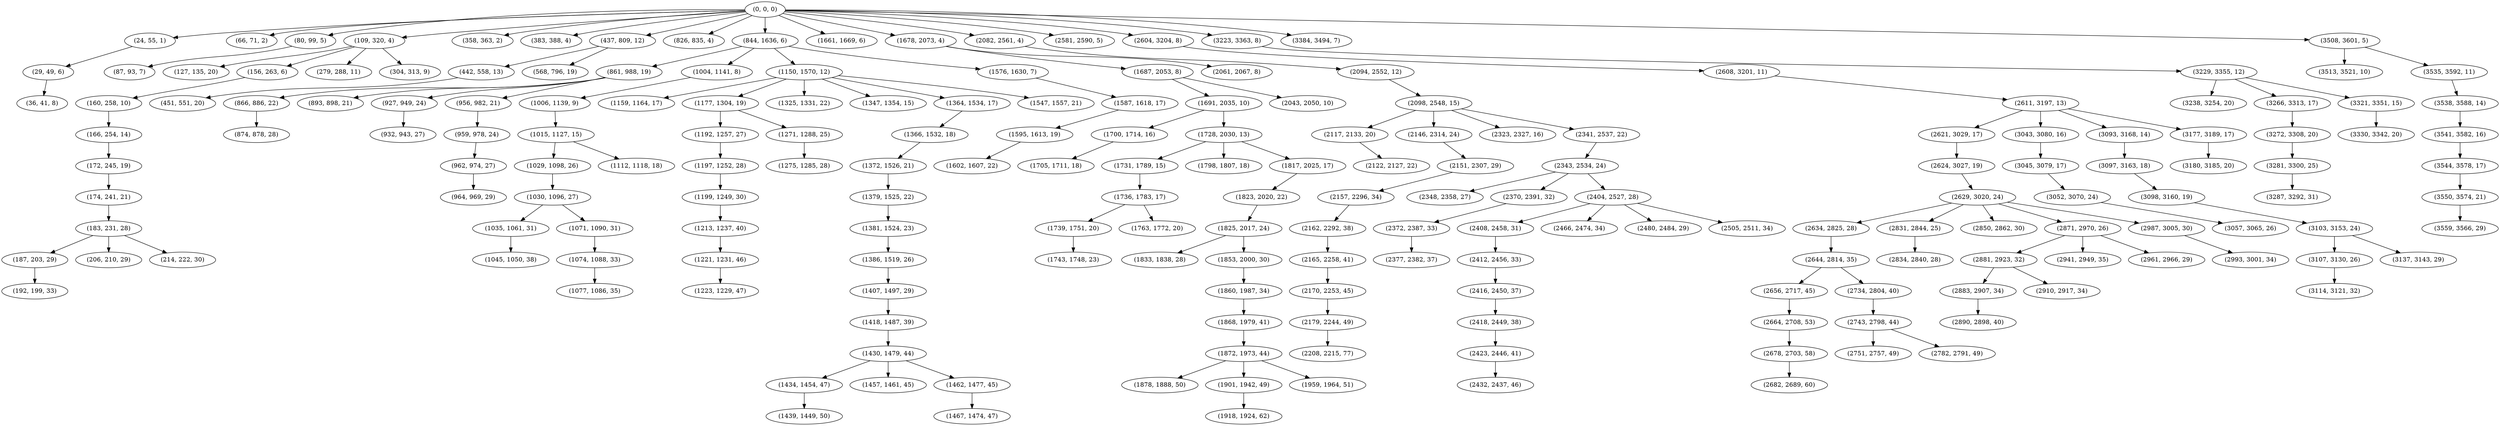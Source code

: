 digraph tree {
    "(0, 0, 0)";
    "(24, 55, 1)";
    "(29, 49, 6)";
    "(36, 41, 8)";
    "(66, 71, 2)";
    "(80, 99, 5)";
    "(87, 93, 7)";
    "(109, 320, 4)";
    "(127, 135, 20)";
    "(156, 263, 6)";
    "(160, 258, 10)";
    "(166, 254, 14)";
    "(172, 245, 19)";
    "(174, 241, 21)";
    "(183, 231, 28)";
    "(187, 203, 29)";
    "(192, 199, 33)";
    "(206, 210, 29)";
    "(214, 222, 30)";
    "(279, 288, 11)";
    "(304, 313, 9)";
    "(358, 363, 2)";
    "(383, 388, 4)";
    "(437, 809, 12)";
    "(442, 558, 13)";
    "(451, 551, 20)";
    "(568, 796, 19)";
    "(826, 835, 4)";
    "(844, 1636, 6)";
    "(861, 988, 19)";
    "(866, 886, 22)";
    "(874, 878, 28)";
    "(893, 898, 21)";
    "(927, 949, 24)";
    "(932, 943, 27)";
    "(956, 982, 21)";
    "(959, 978, 24)";
    "(962, 974, 27)";
    "(964, 969, 29)";
    "(1004, 1141, 8)";
    "(1006, 1139, 9)";
    "(1015, 1127, 15)";
    "(1029, 1098, 26)";
    "(1030, 1096, 27)";
    "(1035, 1061, 31)";
    "(1045, 1050, 38)";
    "(1071, 1090, 31)";
    "(1074, 1088, 33)";
    "(1077, 1086, 35)";
    "(1112, 1118, 18)";
    "(1150, 1570, 12)";
    "(1159, 1164, 17)";
    "(1177, 1304, 19)";
    "(1192, 1257, 27)";
    "(1197, 1252, 28)";
    "(1199, 1249, 30)";
    "(1213, 1237, 40)";
    "(1221, 1231, 46)";
    "(1223, 1229, 47)";
    "(1271, 1288, 25)";
    "(1275, 1285, 28)";
    "(1325, 1331, 22)";
    "(1347, 1354, 15)";
    "(1364, 1534, 17)";
    "(1366, 1532, 18)";
    "(1372, 1526, 21)";
    "(1379, 1525, 22)";
    "(1381, 1524, 23)";
    "(1386, 1519, 26)";
    "(1407, 1497, 29)";
    "(1418, 1487, 39)";
    "(1430, 1479, 44)";
    "(1434, 1454, 47)";
    "(1439, 1449, 50)";
    "(1457, 1461, 45)";
    "(1462, 1477, 45)";
    "(1467, 1474, 47)";
    "(1547, 1557, 21)";
    "(1576, 1630, 7)";
    "(1587, 1618, 17)";
    "(1595, 1613, 19)";
    "(1602, 1607, 22)";
    "(1661, 1669, 6)";
    "(1678, 2073, 4)";
    "(1687, 2053, 8)";
    "(1691, 2035, 10)";
    "(1700, 1714, 16)";
    "(1705, 1711, 18)";
    "(1728, 2030, 13)";
    "(1731, 1789, 15)";
    "(1736, 1783, 17)";
    "(1739, 1751, 20)";
    "(1743, 1748, 23)";
    "(1763, 1772, 20)";
    "(1798, 1807, 18)";
    "(1817, 2025, 17)";
    "(1823, 2020, 22)";
    "(1825, 2017, 24)";
    "(1833, 1838, 28)";
    "(1853, 2000, 30)";
    "(1860, 1987, 34)";
    "(1868, 1979, 41)";
    "(1872, 1973, 44)";
    "(1878, 1888, 50)";
    "(1901, 1942, 49)";
    "(1918, 1924, 62)";
    "(1959, 1964, 51)";
    "(2043, 2050, 10)";
    "(2061, 2067, 8)";
    "(2082, 2561, 4)";
    "(2094, 2552, 12)";
    "(2098, 2548, 15)";
    "(2117, 2133, 20)";
    "(2122, 2127, 22)";
    "(2146, 2314, 24)";
    "(2151, 2307, 29)";
    "(2157, 2296, 34)";
    "(2162, 2292, 38)";
    "(2165, 2258, 41)";
    "(2170, 2253, 45)";
    "(2179, 2244, 49)";
    "(2208, 2215, 77)";
    "(2323, 2327, 16)";
    "(2341, 2537, 22)";
    "(2343, 2534, 24)";
    "(2348, 2358, 27)";
    "(2370, 2391, 32)";
    "(2372, 2387, 33)";
    "(2377, 2382, 37)";
    "(2404, 2527, 28)";
    "(2408, 2458, 31)";
    "(2412, 2456, 33)";
    "(2416, 2450, 37)";
    "(2418, 2449, 38)";
    "(2423, 2446, 41)";
    "(2432, 2437, 46)";
    "(2466, 2474, 34)";
    "(2480, 2484, 29)";
    "(2505, 2511, 34)";
    "(2581, 2590, 5)";
    "(2604, 3204, 8)";
    "(2608, 3201, 11)";
    "(2611, 3197, 13)";
    "(2621, 3029, 17)";
    "(2624, 3027, 19)";
    "(2629, 3020, 24)";
    "(2634, 2825, 28)";
    "(2644, 2814, 35)";
    "(2656, 2717, 45)";
    "(2664, 2708, 53)";
    "(2678, 2703, 58)";
    "(2682, 2689, 60)";
    "(2734, 2804, 40)";
    "(2743, 2798, 44)";
    "(2751, 2757, 49)";
    "(2782, 2791, 49)";
    "(2831, 2844, 25)";
    "(2834, 2840, 28)";
    "(2850, 2862, 30)";
    "(2871, 2970, 26)";
    "(2881, 2923, 32)";
    "(2883, 2907, 34)";
    "(2890, 2898, 40)";
    "(2910, 2917, 34)";
    "(2941, 2949, 35)";
    "(2961, 2966, 29)";
    "(2987, 3005, 30)";
    "(2993, 3001, 34)";
    "(3043, 3080, 16)";
    "(3045, 3079, 17)";
    "(3052, 3070, 24)";
    "(3057, 3065, 26)";
    "(3093, 3168, 14)";
    "(3097, 3163, 18)";
    "(3098, 3160, 19)";
    "(3103, 3153, 24)";
    "(3107, 3130, 26)";
    "(3114, 3121, 32)";
    "(3137, 3143, 29)";
    "(3177, 3189, 17)";
    "(3180, 3185, 20)";
    "(3223, 3363, 8)";
    "(3229, 3355, 12)";
    "(3238, 3254, 20)";
    "(3266, 3313, 17)";
    "(3272, 3308, 20)";
    "(3281, 3300, 25)";
    "(3287, 3292, 31)";
    "(3321, 3351, 15)";
    "(3330, 3342, 20)";
    "(3384, 3494, 7)";
    "(3508, 3601, 5)";
    "(3513, 3521, 10)";
    "(3535, 3592, 11)";
    "(3538, 3588, 14)";
    "(3541, 3582, 16)";
    "(3544, 3578, 17)";
    "(3550, 3574, 21)";
    "(3559, 3566, 29)";
    "(0, 0, 0)" -> "(24, 55, 1)";
    "(0, 0, 0)" -> "(66, 71, 2)";
    "(0, 0, 0)" -> "(80, 99, 5)";
    "(0, 0, 0)" -> "(109, 320, 4)";
    "(0, 0, 0)" -> "(358, 363, 2)";
    "(0, 0, 0)" -> "(383, 388, 4)";
    "(0, 0, 0)" -> "(437, 809, 12)";
    "(0, 0, 0)" -> "(826, 835, 4)";
    "(0, 0, 0)" -> "(844, 1636, 6)";
    "(0, 0, 0)" -> "(1661, 1669, 6)";
    "(0, 0, 0)" -> "(1678, 2073, 4)";
    "(0, 0, 0)" -> "(2082, 2561, 4)";
    "(0, 0, 0)" -> "(2581, 2590, 5)";
    "(0, 0, 0)" -> "(2604, 3204, 8)";
    "(0, 0, 0)" -> "(3223, 3363, 8)";
    "(0, 0, 0)" -> "(3384, 3494, 7)";
    "(0, 0, 0)" -> "(3508, 3601, 5)";
    "(24, 55, 1)" -> "(29, 49, 6)";
    "(29, 49, 6)" -> "(36, 41, 8)";
    "(80, 99, 5)" -> "(87, 93, 7)";
    "(109, 320, 4)" -> "(127, 135, 20)";
    "(109, 320, 4)" -> "(156, 263, 6)";
    "(109, 320, 4)" -> "(279, 288, 11)";
    "(109, 320, 4)" -> "(304, 313, 9)";
    "(156, 263, 6)" -> "(160, 258, 10)";
    "(160, 258, 10)" -> "(166, 254, 14)";
    "(166, 254, 14)" -> "(172, 245, 19)";
    "(172, 245, 19)" -> "(174, 241, 21)";
    "(174, 241, 21)" -> "(183, 231, 28)";
    "(183, 231, 28)" -> "(187, 203, 29)";
    "(183, 231, 28)" -> "(206, 210, 29)";
    "(183, 231, 28)" -> "(214, 222, 30)";
    "(187, 203, 29)" -> "(192, 199, 33)";
    "(437, 809, 12)" -> "(442, 558, 13)";
    "(437, 809, 12)" -> "(568, 796, 19)";
    "(442, 558, 13)" -> "(451, 551, 20)";
    "(844, 1636, 6)" -> "(861, 988, 19)";
    "(844, 1636, 6)" -> "(1004, 1141, 8)";
    "(844, 1636, 6)" -> "(1150, 1570, 12)";
    "(844, 1636, 6)" -> "(1576, 1630, 7)";
    "(861, 988, 19)" -> "(866, 886, 22)";
    "(861, 988, 19)" -> "(893, 898, 21)";
    "(861, 988, 19)" -> "(927, 949, 24)";
    "(861, 988, 19)" -> "(956, 982, 21)";
    "(866, 886, 22)" -> "(874, 878, 28)";
    "(927, 949, 24)" -> "(932, 943, 27)";
    "(956, 982, 21)" -> "(959, 978, 24)";
    "(959, 978, 24)" -> "(962, 974, 27)";
    "(962, 974, 27)" -> "(964, 969, 29)";
    "(1004, 1141, 8)" -> "(1006, 1139, 9)";
    "(1006, 1139, 9)" -> "(1015, 1127, 15)";
    "(1015, 1127, 15)" -> "(1029, 1098, 26)";
    "(1015, 1127, 15)" -> "(1112, 1118, 18)";
    "(1029, 1098, 26)" -> "(1030, 1096, 27)";
    "(1030, 1096, 27)" -> "(1035, 1061, 31)";
    "(1030, 1096, 27)" -> "(1071, 1090, 31)";
    "(1035, 1061, 31)" -> "(1045, 1050, 38)";
    "(1071, 1090, 31)" -> "(1074, 1088, 33)";
    "(1074, 1088, 33)" -> "(1077, 1086, 35)";
    "(1150, 1570, 12)" -> "(1159, 1164, 17)";
    "(1150, 1570, 12)" -> "(1177, 1304, 19)";
    "(1150, 1570, 12)" -> "(1325, 1331, 22)";
    "(1150, 1570, 12)" -> "(1347, 1354, 15)";
    "(1150, 1570, 12)" -> "(1364, 1534, 17)";
    "(1150, 1570, 12)" -> "(1547, 1557, 21)";
    "(1177, 1304, 19)" -> "(1192, 1257, 27)";
    "(1177, 1304, 19)" -> "(1271, 1288, 25)";
    "(1192, 1257, 27)" -> "(1197, 1252, 28)";
    "(1197, 1252, 28)" -> "(1199, 1249, 30)";
    "(1199, 1249, 30)" -> "(1213, 1237, 40)";
    "(1213, 1237, 40)" -> "(1221, 1231, 46)";
    "(1221, 1231, 46)" -> "(1223, 1229, 47)";
    "(1271, 1288, 25)" -> "(1275, 1285, 28)";
    "(1364, 1534, 17)" -> "(1366, 1532, 18)";
    "(1366, 1532, 18)" -> "(1372, 1526, 21)";
    "(1372, 1526, 21)" -> "(1379, 1525, 22)";
    "(1379, 1525, 22)" -> "(1381, 1524, 23)";
    "(1381, 1524, 23)" -> "(1386, 1519, 26)";
    "(1386, 1519, 26)" -> "(1407, 1497, 29)";
    "(1407, 1497, 29)" -> "(1418, 1487, 39)";
    "(1418, 1487, 39)" -> "(1430, 1479, 44)";
    "(1430, 1479, 44)" -> "(1434, 1454, 47)";
    "(1430, 1479, 44)" -> "(1457, 1461, 45)";
    "(1430, 1479, 44)" -> "(1462, 1477, 45)";
    "(1434, 1454, 47)" -> "(1439, 1449, 50)";
    "(1462, 1477, 45)" -> "(1467, 1474, 47)";
    "(1576, 1630, 7)" -> "(1587, 1618, 17)";
    "(1587, 1618, 17)" -> "(1595, 1613, 19)";
    "(1595, 1613, 19)" -> "(1602, 1607, 22)";
    "(1678, 2073, 4)" -> "(1687, 2053, 8)";
    "(1678, 2073, 4)" -> "(2061, 2067, 8)";
    "(1687, 2053, 8)" -> "(1691, 2035, 10)";
    "(1687, 2053, 8)" -> "(2043, 2050, 10)";
    "(1691, 2035, 10)" -> "(1700, 1714, 16)";
    "(1691, 2035, 10)" -> "(1728, 2030, 13)";
    "(1700, 1714, 16)" -> "(1705, 1711, 18)";
    "(1728, 2030, 13)" -> "(1731, 1789, 15)";
    "(1728, 2030, 13)" -> "(1798, 1807, 18)";
    "(1728, 2030, 13)" -> "(1817, 2025, 17)";
    "(1731, 1789, 15)" -> "(1736, 1783, 17)";
    "(1736, 1783, 17)" -> "(1739, 1751, 20)";
    "(1736, 1783, 17)" -> "(1763, 1772, 20)";
    "(1739, 1751, 20)" -> "(1743, 1748, 23)";
    "(1817, 2025, 17)" -> "(1823, 2020, 22)";
    "(1823, 2020, 22)" -> "(1825, 2017, 24)";
    "(1825, 2017, 24)" -> "(1833, 1838, 28)";
    "(1825, 2017, 24)" -> "(1853, 2000, 30)";
    "(1853, 2000, 30)" -> "(1860, 1987, 34)";
    "(1860, 1987, 34)" -> "(1868, 1979, 41)";
    "(1868, 1979, 41)" -> "(1872, 1973, 44)";
    "(1872, 1973, 44)" -> "(1878, 1888, 50)";
    "(1872, 1973, 44)" -> "(1901, 1942, 49)";
    "(1872, 1973, 44)" -> "(1959, 1964, 51)";
    "(1901, 1942, 49)" -> "(1918, 1924, 62)";
    "(2082, 2561, 4)" -> "(2094, 2552, 12)";
    "(2094, 2552, 12)" -> "(2098, 2548, 15)";
    "(2098, 2548, 15)" -> "(2117, 2133, 20)";
    "(2098, 2548, 15)" -> "(2146, 2314, 24)";
    "(2098, 2548, 15)" -> "(2323, 2327, 16)";
    "(2098, 2548, 15)" -> "(2341, 2537, 22)";
    "(2117, 2133, 20)" -> "(2122, 2127, 22)";
    "(2146, 2314, 24)" -> "(2151, 2307, 29)";
    "(2151, 2307, 29)" -> "(2157, 2296, 34)";
    "(2157, 2296, 34)" -> "(2162, 2292, 38)";
    "(2162, 2292, 38)" -> "(2165, 2258, 41)";
    "(2165, 2258, 41)" -> "(2170, 2253, 45)";
    "(2170, 2253, 45)" -> "(2179, 2244, 49)";
    "(2179, 2244, 49)" -> "(2208, 2215, 77)";
    "(2341, 2537, 22)" -> "(2343, 2534, 24)";
    "(2343, 2534, 24)" -> "(2348, 2358, 27)";
    "(2343, 2534, 24)" -> "(2370, 2391, 32)";
    "(2343, 2534, 24)" -> "(2404, 2527, 28)";
    "(2370, 2391, 32)" -> "(2372, 2387, 33)";
    "(2372, 2387, 33)" -> "(2377, 2382, 37)";
    "(2404, 2527, 28)" -> "(2408, 2458, 31)";
    "(2404, 2527, 28)" -> "(2466, 2474, 34)";
    "(2404, 2527, 28)" -> "(2480, 2484, 29)";
    "(2404, 2527, 28)" -> "(2505, 2511, 34)";
    "(2408, 2458, 31)" -> "(2412, 2456, 33)";
    "(2412, 2456, 33)" -> "(2416, 2450, 37)";
    "(2416, 2450, 37)" -> "(2418, 2449, 38)";
    "(2418, 2449, 38)" -> "(2423, 2446, 41)";
    "(2423, 2446, 41)" -> "(2432, 2437, 46)";
    "(2604, 3204, 8)" -> "(2608, 3201, 11)";
    "(2608, 3201, 11)" -> "(2611, 3197, 13)";
    "(2611, 3197, 13)" -> "(2621, 3029, 17)";
    "(2611, 3197, 13)" -> "(3043, 3080, 16)";
    "(2611, 3197, 13)" -> "(3093, 3168, 14)";
    "(2611, 3197, 13)" -> "(3177, 3189, 17)";
    "(2621, 3029, 17)" -> "(2624, 3027, 19)";
    "(2624, 3027, 19)" -> "(2629, 3020, 24)";
    "(2629, 3020, 24)" -> "(2634, 2825, 28)";
    "(2629, 3020, 24)" -> "(2831, 2844, 25)";
    "(2629, 3020, 24)" -> "(2850, 2862, 30)";
    "(2629, 3020, 24)" -> "(2871, 2970, 26)";
    "(2629, 3020, 24)" -> "(2987, 3005, 30)";
    "(2634, 2825, 28)" -> "(2644, 2814, 35)";
    "(2644, 2814, 35)" -> "(2656, 2717, 45)";
    "(2644, 2814, 35)" -> "(2734, 2804, 40)";
    "(2656, 2717, 45)" -> "(2664, 2708, 53)";
    "(2664, 2708, 53)" -> "(2678, 2703, 58)";
    "(2678, 2703, 58)" -> "(2682, 2689, 60)";
    "(2734, 2804, 40)" -> "(2743, 2798, 44)";
    "(2743, 2798, 44)" -> "(2751, 2757, 49)";
    "(2743, 2798, 44)" -> "(2782, 2791, 49)";
    "(2831, 2844, 25)" -> "(2834, 2840, 28)";
    "(2871, 2970, 26)" -> "(2881, 2923, 32)";
    "(2871, 2970, 26)" -> "(2941, 2949, 35)";
    "(2871, 2970, 26)" -> "(2961, 2966, 29)";
    "(2881, 2923, 32)" -> "(2883, 2907, 34)";
    "(2881, 2923, 32)" -> "(2910, 2917, 34)";
    "(2883, 2907, 34)" -> "(2890, 2898, 40)";
    "(2987, 3005, 30)" -> "(2993, 3001, 34)";
    "(3043, 3080, 16)" -> "(3045, 3079, 17)";
    "(3045, 3079, 17)" -> "(3052, 3070, 24)";
    "(3052, 3070, 24)" -> "(3057, 3065, 26)";
    "(3093, 3168, 14)" -> "(3097, 3163, 18)";
    "(3097, 3163, 18)" -> "(3098, 3160, 19)";
    "(3098, 3160, 19)" -> "(3103, 3153, 24)";
    "(3103, 3153, 24)" -> "(3107, 3130, 26)";
    "(3103, 3153, 24)" -> "(3137, 3143, 29)";
    "(3107, 3130, 26)" -> "(3114, 3121, 32)";
    "(3177, 3189, 17)" -> "(3180, 3185, 20)";
    "(3223, 3363, 8)" -> "(3229, 3355, 12)";
    "(3229, 3355, 12)" -> "(3238, 3254, 20)";
    "(3229, 3355, 12)" -> "(3266, 3313, 17)";
    "(3229, 3355, 12)" -> "(3321, 3351, 15)";
    "(3266, 3313, 17)" -> "(3272, 3308, 20)";
    "(3272, 3308, 20)" -> "(3281, 3300, 25)";
    "(3281, 3300, 25)" -> "(3287, 3292, 31)";
    "(3321, 3351, 15)" -> "(3330, 3342, 20)";
    "(3508, 3601, 5)" -> "(3513, 3521, 10)";
    "(3508, 3601, 5)" -> "(3535, 3592, 11)";
    "(3535, 3592, 11)" -> "(3538, 3588, 14)";
    "(3538, 3588, 14)" -> "(3541, 3582, 16)";
    "(3541, 3582, 16)" -> "(3544, 3578, 17)";
    "(3544, 3578, 17)" -> "(3550, 3574, 21)";
    "(3550, 3574, 21)" -> "(3559, 3566, 29)";
}
